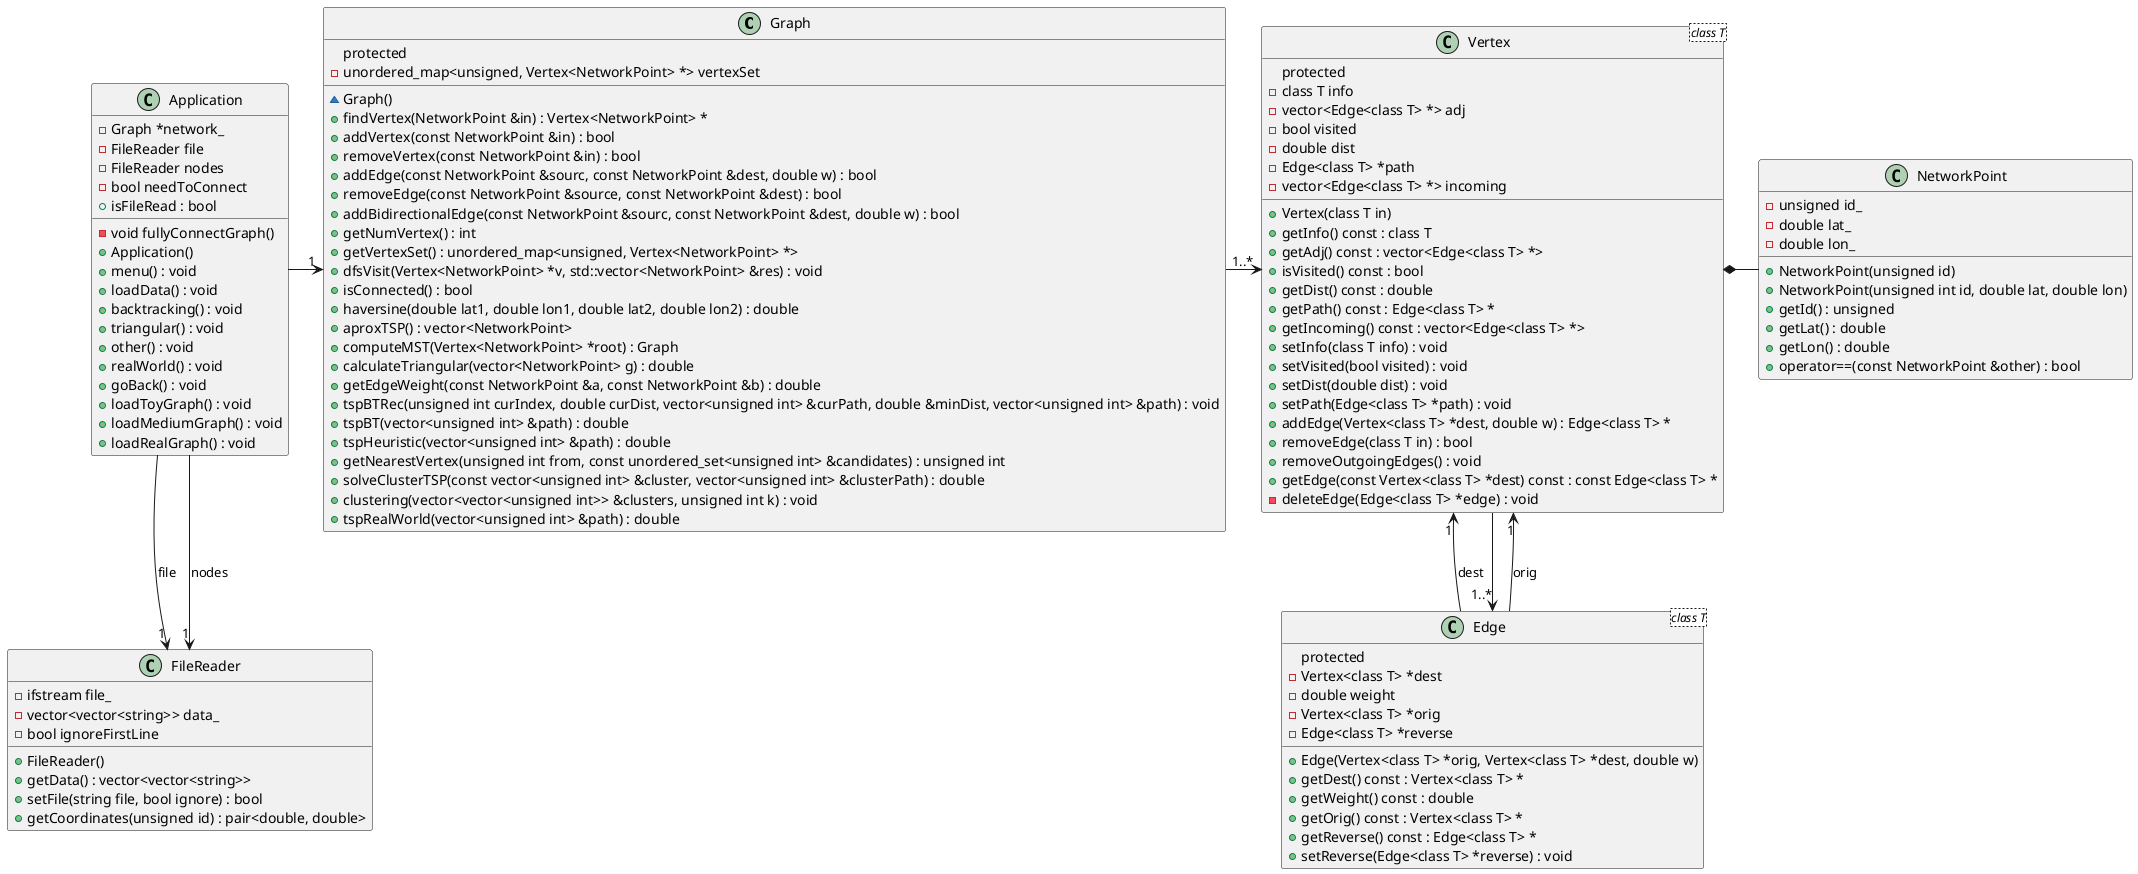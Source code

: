@startuml
' Define templates
!define T class T

' Classes
class Graph {
    ~Graph()
    +findVertex(NetworkPoint &in) : Vertex<NetworkPoint> *
    +addVertex(const NetworkPoint &in) : bool
    +removeVertex(const NetworkPoint &in) : bool
    +addEdge(const NetworkPoint &sourc, const NetworkPoint &dest, double w) : bool
    +removeEdge(const NetworkPoint &source, const NetworkPoint &dest) : bool
    +addBidirectionalEdge(const NetworkPoint &sourc, const NetworkPoint &dest, double w) : bool
    +getNumVertex() : int
    +getVertexSet() : unordered_map<unsigned, Vertex<NetworkPoint> *>
    +dfsVisit(Vertex<NetworkPoint> *v, std::vector<NetworkPoint> &res) : void
    +isConnected() : bool
    +haversine(double lat1, double lon1, double lat2, double lon2) : double
    +aproxTSP() : vector<NetworkPoint>
    +computeMST(Vertex<NetworkPoint> *root) : Graph
    +calculateTriangular(vector<NetworkPoint> g) : double
    +getEdgeWeight(const NetworkPoint &a, const NetworkPoint &b) : double
    +tspBTRec(unsigned int curIndex, double curDist, vector<unsigned int> &curPath, double &minDist, vector<unsigned int> &path) : void
    +tspBT(vector<unsigned int> &path) : double
    +tspHeuristic(vector<unsigned int> &path) : double
    +getNearestVertex(unsigned int from, const unordered_set<unsigned int> &candidates) : unsigned int
    +solveClusterTSP(const vector<unsigned int> &cluster, vector<unsigned int> &clusterPath) : double
    +clustering(vector<vector<unsigned int>> &clusters, unsigned int k) : void
    +tspRealWorld(vector<unsigned int> &path) : double
    protected
    -unordered_map<unsigned, Vertex<NetworkPoint> *> vertexSet
}

class NetworkPoint {
    -unsigned id_
    -double lat_
    -double lon_
    +NetworkPoint(unsigned id)
    +NetworkPoint(unsigned int id, double lat, double lon)
    +getId() : unsigned
    +getLat() : double
    +getLon() : double
    +operator==(const NetworkPoint &other) : bool
}

class FileReader {
    -ifstream file_
    -vector<vector<string>> data_
    -bool ignoreFirstLine
    +FileReader()
    +getData() : vector<vector<string>>
    +setFile(string file, bool ignore) : bool
    +getCoordinates(unsigned id) : pair<double, double>
}

class Application {
    -Graph *network_
    -FileReader file
    -FileReader nodes
    -void fullyConnectGraph()
    -bool needToConnect
    +Application()
    +menu() : void
    +loadData() : void
    +backtracking() : void
    +triangular() : void
    +other() : void
    +realWorld() : void
    +goBack() : void
    +loadToyGraph() : void
    +loadMediumGraph() : void
    +loadRealGraph() : void
    +isFileRead : bool
}

class Vertex<T> {
    +Vertex(T in)
    +getInfo() const : T
    +getAdj() const : vector<Edge<T> *>
    +isVisited() const : bool
    +getDist() const : double
    +getPath() const : Edge<T> *
    +getIncoming() const : vector<Edge<T> *>
    +setInfo(T info) : void
    +setVisited(bool visited) : void
    +setDist(double dist) : void
    +setPath(Edge<T> *path) : void
    +addEdge(Vertex<T> *dest, double w) : Edge<T> *
    +removeEdge(T in) : bool
    +removeOutgoingEdges() : void
    +getEdge(const Vertex<T> *dest) const : const Edge<T> *
    protected
    -T info
    -vector<Edge<T> *> adj
    -bool visited
    -double dist
    -Edge<T> *path
    -vector<Edge<T> *> incoming
    -deleteEdge(Edge<T> *edge) : void
}

class Edge<T> {
    +Edge(Vertex<T> *orig, Vertex<T> *dest, double w)
    +getDest() const : Vertex<T> *
    +getWeight() const : double
    +getOrig() const : Vertex<T> *
    +getReverse() const : Edge<T> *
    +setReverse(Edge<T> *reverse) : void
    protected
    -Vertex<T> *dest
    -double weight
    -Vertex<T> *orig
    -Edge<T> *reverse
}

' Relationships
Graph -> "1..*" Vertex
Vertex --> "1..*" Edge
Vertex *- NetworkPoint
Edge --> "1" Vertex : orig
Edge --> "1" Vertex : dest
Application -> "1" Graph
Application --> "1" FileReader : file
Application --> "1" FileReader : nodes

@enduml
